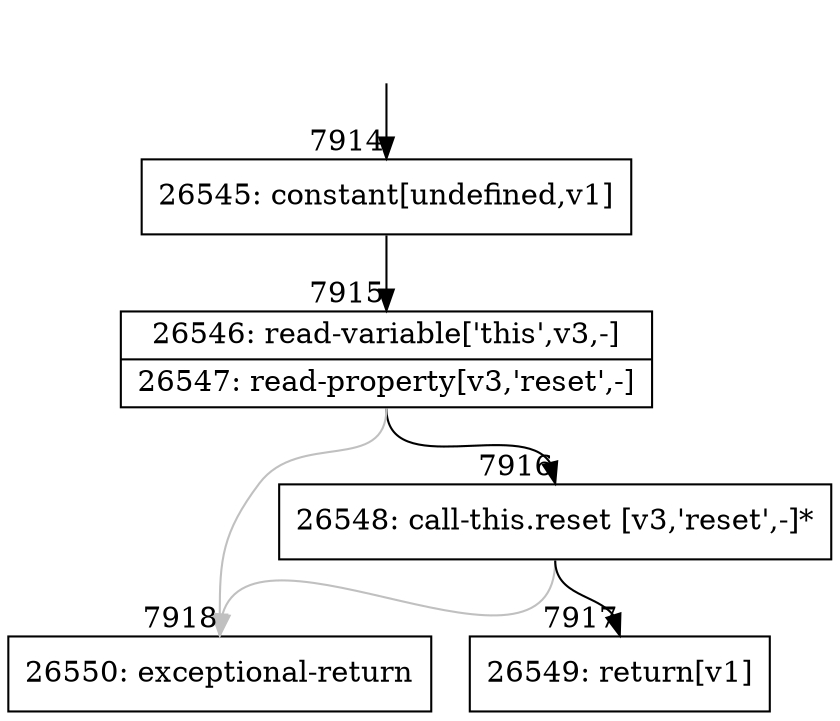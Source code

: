 digraph {
rankdir="TD"
BB_entry567[shape=none,label=""];
BB_entry567 -> BB7914 [tailport=s, headport=n, headlabel="    7914"]
BB7914 [shape=record label="{26545: constant[undefined,v1]}" ] 
BB7914 -> BB7915 [tailport=s, headport=n, headlabel="      7915"]
BB7915 [shape=record label="{26546: read-variable['this',v3,-]|26547: read-property[v3,'reset',-]}" ] 
BB7915 -> BB7916 [tailport=s, headport=n, headlabel="      7916"]
BB7915 -> BB7918 [tailport=s, headport=n, color=gray, headlabel="      7918"]
BB7916 [shape=record label="{26548: call-this.reset [v3,'reset',-]*}" ] 
BB7916 -> BB7917 [tailport=s, headport=n, headlabel="      7917"]
BB7916 -> BB7918 [tailport=s, headport=n, color=gray]
BB7917 [shape=record label="{26549: return[v1]}" ] 
BB7918 [shape=record label="{26550: exceptional-return}" ] 
//#$~ 13870
}
